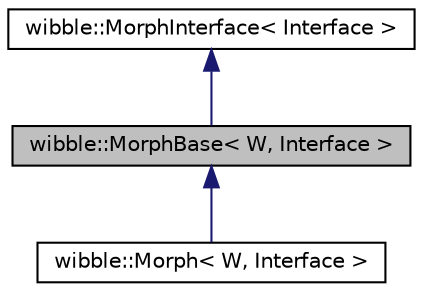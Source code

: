digraph G
{
  edge [fontname="Helvetica",fontsize="10",labelfontname="Helvetica",labelfontsize="10"];
  node [fontname="Helvetica",fontsize="10",shape=record];
  Node1 [label="wibble::MorphBase\< W, Interface \>",height=0.2,width=0.4,color="black", fillcolor="grey75", style="filled" fontcolor="black"];
  Node2 -> Node1 [dir="back",color="midnightblue",fontsize="10",style="solid",fontname="Helvetica"];
  Node2 [label="wibble::MorphInterface\< Interface \>",height=0.2,width=0.4,color="black", fillcolor="white", style="filled",URL="$structwibble_1_1MorphInterface.html",tooltip="An interface implemented by all morph classes."];
  Node1 -> Node3 [dir="back",color="midnightblue",fontsize="10",style="solid",fontname="Helvetica"];
  Node3 [label="wibble::Morph\< W, Interface \>",height=0.2,width=0.4,color="black", fillcolor="white", style="filled",URL="$structwibble_1_1Morph.html"];
}
